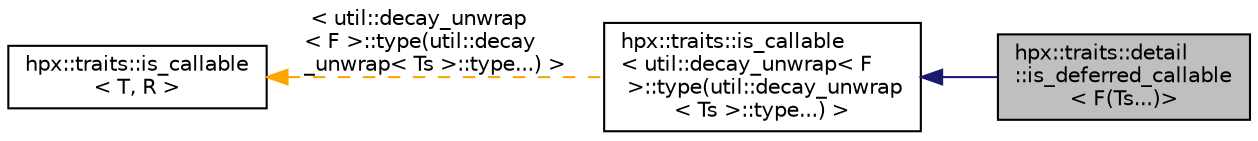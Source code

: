 digraph "hpx::traits::detail::is_deferred_callable&lt; F(Ts...)&gt;"
{
  edge [fontname="Helvetica",fontsize="10",labelfontname="Helvetica",labelfontsize="10"];
  node [fontname="Helvetica",fontsize="10",shape=record];
  rankdir="LR";
  Node3 [label="hpx::traits::detail\l::is_deferred_callable\l\< F(Ts...)\>",height=0.2,width=0.4,color="black", fillcolor="grey75", style="filled", fontcolor="black"];
  Node4 -> Node3 [dir="back",color="midnightblue",fontsize="10",style="solid",fontname="Helvetica"];
  Node4 [label="hpx::traits::is_callable\l\< util::decay_unwrap\< F\l \>::type(util::decay_unwrap\l\< Ts \>::type...) \>",height=0.2,width=0.4,color="black", fillcolor="white", style="filled",URL="$d9/d3a/structhpx_1_1traits_1_1is__callable.html"];
  Node5 -> Node4 [dir="back",color="orange",fontsize="10",style="dashed",label=" \< util::decay_unwrap\l\< F \>::type(util::decay\l_unwrap\< Ts \>::type...) \>" ,fontname="Helvetica"];
  Node5 [label="hpx::traits::is_callable\l\< T, R \>",height=0.2,width=0.4,color="black", fillcolor="white", style="filled",URL="$d9/d3a/structhpx_1_1traits_1_1is__callable.html"];
}
